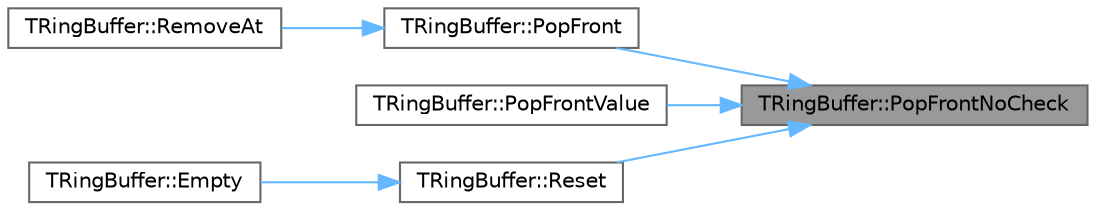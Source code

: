 digraph "TRingBuffer::PopFrontNoCheck"
{
 // INTERACTIVE_SVG=YES
 // LATEX_PDF_SIZE
  bgcolor="transparent";
  edge [fontname=Helvetica,fontsize=10,labelfontname=Helvetica,labelfontsize=10];
  node [fontname=Helvetica,fontsize=10,shape=box,height=0.2,width=0.4];
  rankdir="RL";
  Node1 [id="Node000001",label="TRingBuffer::PopFrontNoCheck",height=0.2,width=0.4,color="gray40", fillcolor="grey60", style="filled", fontcolor="black",tooltip="Unsafely pop the given number of arguments (default: 1) from the front pointer of the RingBuffer."];
  Node1 -> Node2 [id="edge1_Node000001_Node000002",dir="back",color="steelblue1",style="solid",tooltip=" "];
  Node2 [id="Node000002",label="TRingBuffer::PopFront",height=0.2,width=0.4,color="grey40", fillcolor="white", style="filled",URL="$d7/d46/classTRingBuffer.html#a302db50eda09a23fd1dbd5602473bdf7",tooltip="Pop the given number of elements (default: 1) from the front pointer of the RingBuffer."];
  Node2 -> Node3 [id="edge2_Node000002_Node000003",dir="back",color="steelblue1",style="solid",tooltip=" "];
  Node3 [id="Node000003",label="TRingBuffer::RemoveAt",height=0.2,width=0.4,color="grey40", fillcolor="white", style="filled",URL="$d7/d46/classTRingBuffer.html#adf0b3e11b11d503a9d8027bfc6cc1abe",tooltip="Remove the value at the given index from the RingBuffer, and shift values ahead or behind it into its..."];
  Node1 -> Node4 [id="edge3_Node000001_Node000004",dir="back",color="steelblue1",style="solid",tooltip=" "];
  Node4 [id="Node000004",label="TRingBuffer::PopFrontValue",height=0.2,width=0.4,color="grey40", fillcolor="white", style="filled",URL="$d7/d46/classTRingBuffer.html#a2b4e31046fbb3bca93d6b53ff3e24be2",tooltip=" "];
  Node1 -> Node5 [id="edge4_Node000001_Node000005",dir="back",color="steelblue1",style="solid",tooltip=" "];
  Node5 [id="Node000005",label="TRingBuffer::Reset",height=0.2,width=0.4,color="grey40", fillcolor="white", style="filled",URL="$d7/d46/classTRingBuffer.html#a5934c1e950e12a5f8889ea4f285e96a0",tooltip="Empty the RingBuffer, destructing any elements in the RingBuffer but not releasing the RingBuffer's s..."];
  Node5 -> Node6 [id="edge5_Node000005_Node000006",dir="back",color="steelblue1",style="solid",tooltip=" "];
  Node6 [id="Node000006",label="TRingBuffer::Empty",height=0.2,width=0.4,color="grey40", fillcolor="white", style="filled",URL="$d7/d46/classTRingBuffer.html#aea0fa9d59080cf35c96efe1a7639dd41",tooltip="Empty the RingBuffer, destructing any elements and releasing the RingBuffer's storage."];
}
